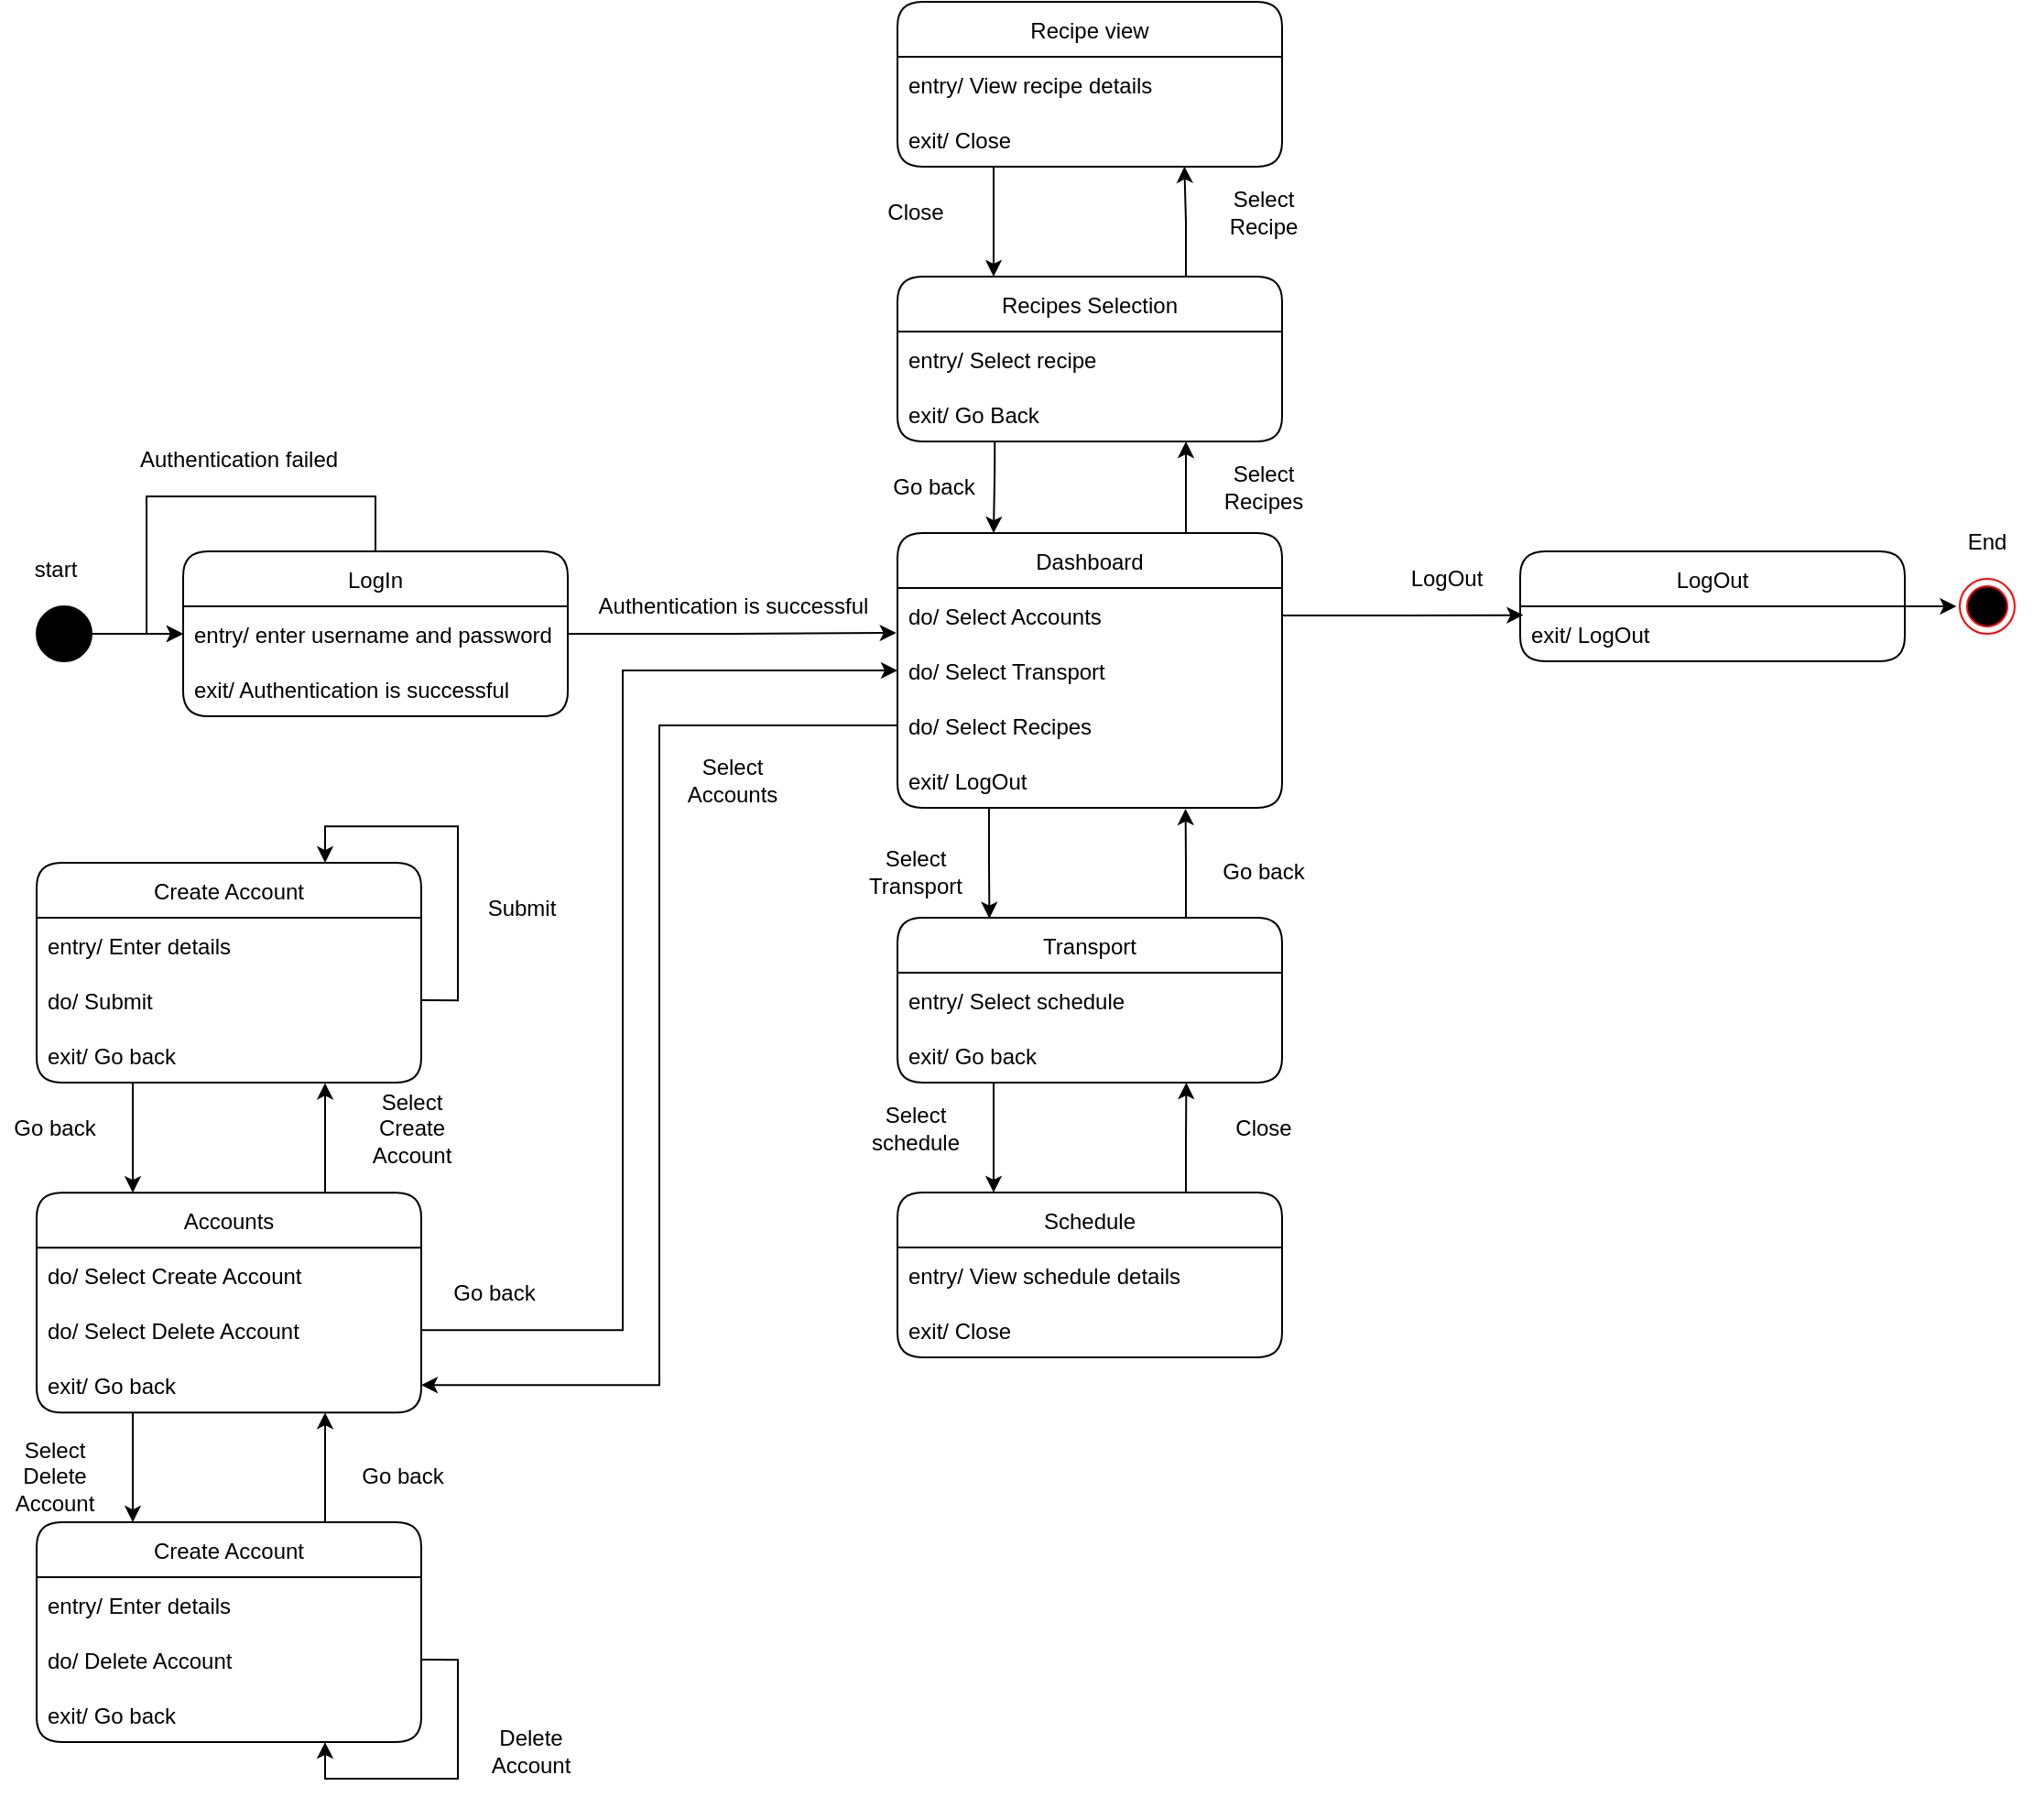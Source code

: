 <mxfile version="19.0.0" type="device"><diagram id="0l2LnnIxXGDVyNd1TSWf" name="Page-1"><mxGraphModel dx="1240" dy="689" grid="1" gridSize="10" guides="1" tooltips="1" connect="1" arrows="1" fold="1" page="1" pageScale="1" pageWidth="850" pageHeight="1100" math="0" shadow="0"><root><mxCell id="0"/><mxCell id="1" parent="0"/><mxCell id="DqKlzocytAJNGCdSqwo8-1" value="" style="ellipse;whiteSpace=wrap;html=1;aspect=fixed;fillColor=#000000;" vertex="1" parent="1"><mxGeometry x="100" y="710" width="30" height="30" as="geometry"/></mxCell><mxCell id="DqKlzocytAJNGCdSqwo8-2" value="" style="endArrow=classic;html=1;rounded=0;exitX=1;exitY=0.5;exitDx=0;exitDy=0;entryX=0;entryY=0.5;entryDx=0;entryDy=0;" edge="1" parent="1" source="DqKlzocytAJNGCdSqwo8-1" target="DqKlzocytAJNGCdSqwo8-4"><mxGeometry width="50" height="50" relative="1" as="geometry"><mxPoint x="370" y="870" as="sourcePoint"/><mxPoint x="110" y="725" as="targetPoint"/></mxGeometry></mxCell><mxCell id="DqKlzocytAJNGCdSqwo8-3" value="LogIn" style="swimlane;fontStyle=0;childLayout=stackLayout;horizontal=1;startSize=30;horizontalStack=0;resizeParent=1;resizeParentMax=0;resizeLast=0;collapsible=1;marginBottom=0;labelBackgroundColor=#FFFFFF;fillColor=#FFFFFF;rounded=1;" vertex="1" parent="1"><mxGeometry x="180" y="680" width="210" height="90" as="geometry"/></mxCell><mxCell id="DqKlzocytAJNGCdSqwo8-4" value="entry/ enter username and password" style="text;strokeColor=none;fillColor=none;align=left;verticalAlign=middle;spacingLeft=4;spacingRight=4;overflow=hidden;points=[[0,0.5],[1,0.5]];portConstraint=eastwest;rotatable=0;labelBackgroundColor=#FFFFFF;fontStyle=0" vertex="1" parent="DqKlzocytAJNGCdSqwo8-3"><mxGeometry y="30" width="210" height="30" as="geometry"/></mxCell><mxCell id="DqKlzocytAJNGCdSqwo8-5" value="exit/ Authentication is successful" style="text;strokeColor=none;fillColor=none;align=left;verticalAlign=middle;spacingLeft=4;spacingRight=4;overflow=hidden;points=[[0,0.5],[1,0.5]];portConstraint=eastwest;rotatable=0;labelBackgroundColor=#FFFFFF;" vertex="1" parent="DqKlzocytAJNGCdSqwo8-3"><mxGeometry y="60" width="210" height="30" as="geometry"/></mxCell><mxCell id="DqKlzocytAJNGCdSqwo8-6" style="edgeStyle=orthogonalEdgeStyle;rounded=0;orthogonalLoop=1;jettySize=auto;html=1;exitX=0.5;exitY=0;exitDx=0;exitDy=0;entryX=0;entryY=0.5;entryDx=0;entryDy=0;" edge="1" parent="DqKlzocytAJNGCdSqwo8-3" source="DqKlzocytAJNGCdSqwo8-3" target="DqKlzocytAJNGCdSqwo8-4"><mxGeometry relative="1" as="geometry"><mxPoint x="-30" y="-80" as="targetPoint"/><Array as="points"><mxPoint x="105" y="-30"/><mxPoint x="-20" y="-30"/><mxPoint x="-20" y="45"/></Array></mxGeometry></mxCell><mxCell id="DqKlzocytAJNGCdSqwo8-7" value="Authentication failed" style="text;html=1;align=center;verticalAlign=middle;resizable=0;points=[];autosize=1;strokeColor=none;fillColor=none;" vertex="1" parent="1"><mxGeometry x="150" y="620" width="120" height="20" as="geometry"/></mxCell><mxCell id="DqKlzocytAJNGCdSqwo8-8" style="edgeStyle=orthogonalEdgeStyle;rounded=0;orthogonalLoop=1;jettySize=auto;html=1;entryX=0.25;entryY=0;entryDx=0;entryDy=0;exitX=0.253;exitY=1.006;exitDx=0;exitDy=0;exitPerimeter=0;" edge="1" parent="1" source="DqKlzocytAJNGCdSqwo8-34" target="DqKlzocytAJNGCdSqwo8-10"><mxGeometry relative="1" as="geometry"><mxPoint x="620" y="600" as="sourcePoint"/><Array as="points"><mxPoint x="623" y="635"/><mxPoint x="623" y="635"/></Array></mxGeometry></mxCell><mxCell id="DqKlzocytAJNGCdSqwo8-9" style="edgeStyle=orthogonalEdgeStyle;rounded=0;orthogonalLoop=1;jettySize=auto;html=1;exitX=0.75;exitY=0;exitDx=0;exitDy=0;entryX=0.75;entryY=1;entryDx=0;entryDy=0;entryPerimeter=0;" edge="1" parent="1" source="DqKlzocytAJNGCdSqwo8-10" target="DqKlzocytAJNGCdSqwo8-34"><mxGeometry relative="1" as="geometry"><mxPoint x="727.552" y="600" as="targetPoint"/></mxGeometry></mxCell><mxCell id="DqKlzocytAJNGCdSqwo8-10" value="Dashboard" style="swimlane;fontStyle=0;childLayout=stackLayout;horizontal=1;startSize=30;horizontalStack=0;resizeParent=1;resizeParentMax=0;resizeLast=0;collapsible=1;marginBottom=0;labelBackgroundColor=#FFFFFF;fillColor=#FFFFFF;rounded=1;" vertex="1" parent="1"><mxGeometry x="570" y="670" width="210" height="150" as="geometry"><mxRectangle x="600" y="80" width="90" height="30" as="alternateBounds"/></mxGeometry></mxCell><mxCell id="DqKlzocytAJNGCdSqwo8-52" value="do/ Select Accounts" style="text;strokeColor=none;fillColor=none;align=left;verticalAlign=middle;spacingLeft=4;spacingRight=4;overflow=hidden;points=[[0,0.5],[1,0.5]];portConstraint=eastwest;rotatable=0;labelBackgroundColor=#FFFFFF;fontStyle=0" vertex="1" parent="DqKlzocytAJNGCdSqwo8-10"><mxGeometry y="30" width="210" height="30" as="geometry"/></mxCell><mxCell id="DqKlzocytAJNGCdSqwo8-11" value="do/ Select Transport" style="text;strokeColor=none;fillColor=none;align=left;verticalAlign=middle;spacingLeft=4;spacingRight=4;overflow=hidden;points=[[0,0.5],[1,0.5]];portConstraint=eastwest;rotatable=0;labelBackgroundColor=#FFFFFF;fontStyle=0" vertex="1" parent="DqKlzocytAJNGCdSqwo8-10"><mxGeometry y="60" width="210" height="30" as="geometry"/></mxCell><mxCell id="DqKlzocytAJNGCdSqwo8-12" value="do/ Select Recipes" style="text;strokeColor=none;fillColor=none;align=left;verticalAlign=middle;spacingLeft=4;spacingRight=4;overflow=hidden;points=[[0,0.5],[1,0.5]];portConstraint=eastwest;rotatable=0;labelBackgroundColor=#FFFFFF;" vertex="1" parent="DqKlzocytAJNGCdSqwo8-10"><mxGeometry y="90" width="210" height="30" as="geometry"/></mxCell><mxCell id="DqKlzocytAJNGCdSqwo8-13" value="exit/ LogOut" style="text;strokeColor=none;fillColor=none;align=left;verticalAlign=middle;spacingLeft=4;spacingRight=4;overflow=hidden;points=[[0,0.5],[1,0.5]];portConstraint=eastwest;rotatable=0;labelBackgroundColor=#FFFFFF;" vertex="1" parent="DqKlzocytAJNGCdSqwo8-10"><mxGeometry y="120" width="210" height="30" as="geometry"/></mxCell><mxCell id="DqKlzocytAJNGCdSqwo8-14" style="edgeStyle=orthogonalEdgeStyle;rounded=0;orthogonalLoop=1;jettySize=auto;html=1;exitX=1;exitY=0.5;exitDx=0;exitDy=0;entryX=-0.003;entryY=0.817;entryDx=0;entryDy=0;entryPerimeter=0;" edge="1" parent="1" source="DqKlzocytAJNGCdSqwo8-4" target="DqKlzocytAJNGCdSqwo8-52"><mxGeometry relative="1" as="geometry"/></mxCell><mxCell id="DqKlzocytAJNGCdSqwo8-15" value="Authentication is successful" style="text;html=1;align=center;verticalAlign=middle;resizable=0;points=[];autosize=1;strokeColor=none;fillColor=none;" vertex="1" parent="1"><mxGeometry x="400" y="700" width="160" height="20" as="geometry"/></mxCell><mxCell id="DqKlzocytAJNGCdSqwo8-16" style="edgeStyle=orthogonalEdgeStyle;rounded=0;orthogonalLoop=1;jettySize=auto;html=1;exitX=0.25;exitY=1;exitDx=0;exitDy=0;entryX=0.25;entryY=0;entryDx=0;entryDy=0;" edge="1" parent="1" source="DqKlzocytAJNGCdSqwo8-19" target="DqKlzocytAJNGCdSqwo8-23"><mxGeometry relative="1" as="geometry"/></mxCell><mxCell id="DqKlzocytAJNGCdSqwo8-17" style="edgeStyle=orthogonalEdgeStyle;rounded=0;orthogonalLoop=1;jettySize=auto;html=1;exitX=0.75;exitY=0;exitDx=0;exitDy=0;entryX=0.749;entryY=1.015;entryDx=0;entryDy=0;entryPerimeter=0;" edge="1" parent="1" source="DqKlzocytAJNGCdSqwo8-19" target="DqKlzocytAJNGCdSqwo8-13"><mxGeometry relative="1" as="geometry"><mxPoint x="730" y="790" as="targetPoint"/></mxGeometry></mxCell><mxCell id="DqKlzocytAJNGCdSqwo8-18" style="edgeStyle=orthogonalEdgeStyle;rounded=0;orthogonalLoop=1;jettySize=auto;html=1;exitX=0.238;exitY=1;exitDx=0;exitDy=0;entryX=0.239;entryY=0.004;entryDx=0;entryDy=0;entryPerimeter=0;exitPerimeter=0;" edge="1" parent="1" source="DqKlzocytAJNGCdSqwo8-13" target="DqKlzocytAJNGCdSqwo8-19"><mxGeometry relative="1" as="geometry"/></mxCell><mxCell id="DqKlzocytAJNGCdSqwo8-19" value="Transport" style="swimlane;fontStyle=0;childLayout=stackLayout;horizontal=1;startSize=30;horizontalStack=0;resizeParent=1;resizeParentMax=0;resizeLast=0;collapsible=1;marginBottom=0;labelBackgroundColor=#FFFFFF;fillColor=#FFFFFF;rounded=1;" vertex="1" parent="1"><mxGeometry x="570" y="880" width="210" height="90" as="geometry"/></mxCell><mxCell id="DqKlzocytAJNGCdSqwo8-20" value="entry/ Select schedule" style="text;strokeColor=none;fillColor=none;align=left;verticalAlign=middle;spacingLeft=4;spacingRight=4;overflow=hidden;points=[[0,0.5],[1,0.5]];portConstraint=eastwest;rotatable=0;labelBackgroundColor=#FFFFFF;fontStyle=0" vertex="1" parent="DqKlzocytAJNGCdSqwo8-19"><mxGeometry y="30" width="210" height="30" as="geometry"/></mxCell><mxCell id="DqKlzocytAJNGCdSqwo8-21" value="exit/ Go back" style="text;strokeColor=none;fillColor=none;align=left;verticalAlign=middle;spacingLeft=4;spacingRight=4;overflow=hidden;points=[[0,0.5],[1,0.5]];portConstraint=eastwest;rotatable=0;labelBackgroundColor=#FFFFFF;" vertex="1" parent="DqKlzocytAJNGCdSqwo8-19"><mxGeometry y="60" width="210" height="30" as="geometry"/></mxCell><mxCell id="DqKlzocytAJNGCdSqwo8-22" style="edgeStyle=orthogonalEdgeStyle;rounded=0;orthogonalLoop=1;jettySize=auto;html=1;exitX=0.75;exitY=0;exitDx=0;exitDy=0;entryX=0.751;entryY=1;entryDx=0;entryDy=0;entryPerimeter=0;" edge="1" parent="1" source="DqKlzocytAJNGCdSqwo8-23" target="DqKlzocytAJNGCdSqwo8-21"><mxGeometry relative="1" as="geometry"/></mxCell><mxCell id="DqKlzocytAJNGCdSqwo8-23" value="Schedule" style="swimlane;fontStyle=0;childLayout=stackLayout;horizontal=1;startSize=30;horizontalStack=0;resizeParent=1;resizeParentMax=0;resizeLast=0;collapsible=1;marginBottom=0;labelBackgroundColor=#FFFFFF;fillColor=#FFFFFF;rounded=1;" vertex="1" parent="1"><mxGeometry x="570" y="1030" width="210" height="90" as="geometry"/></mxCell><mxCell id="DqKlzocytAJNGCdSqwo8-24" value="entry/ View schedule details" style="text;strokeColor=none;fillColor=none;align=left;verticalAlign=middle;spacingLeft=4;spacingRight=4;overflow=hidden;points=[[0,0.5],[1,0.5]];portConstraint=eastwest;rotatable=0;labelBackgroundColor=#FFFFFF;" vertex="1" parent="DqKlzocytAJNGCdSqwo8-23"><mxGeometry y="30" width="210" height="30" as="geometry"/></mxCell><mxCell id="DqKlzocytAJNGCdSqwo8-26" value="exit/ Close" style="text;strokeColor=none;fillColor=none;align=left;verticalAlign=middle;spacingLeft=4;spacingRight=4;overflow=hidden;points=[[0,0.5],[1,0.5]];portConstraint=eastwest;rotatable=0;labelBackgroundColor=#FFFFFF;" vertex="1" parent="DqKlzocytAJNGCdSqwo8-23"><mxGeometry y="60" width="210" height="30" as="geometry"/></mxCell><mxCell id="DqKlzocytAJNGCdSqwo8-27" value="Select schedule" style="text;html=1;strokeColor=none;fillColor=none;align=center;verticalAlign=middle;whiteSpace=wrap;rounded=0;labelBackgroundColor=#FFFFFF;" vertex="1" parent="1"><mxGeometry x="550" y="980" width="60" height="30" as="geometry"/></mxCell><mxCell id="DqKlzocytAJNGCdSqwo8-28" value="Close" style="text;html=1;strokeColor=none;fillColor=none;align=center;verticalAlign=middle;whiteSpace=wrap;rounded=0;labelBackgroundColor=#FFFFFF;" vertex="1" parent="1"><mxGeometry x="740" y="980" width="60" height="30" as="geometry"/></mxCell><mxCell id="DqKlzocytAJNGCdSqwo8-29" value="Select Transport" style="text;html=1;strokeColor=none;fillColor=none;align=center;verticalAlign=middle;whiteSpace=wrap;rounded=0;labelBackgroundColor=#FFFFFF;" vertex="1" parent="1"><mxGeometry x="550" y="840" width="60" height="30" as="geometry"/></mxCell><mxCell id="DqKlzocytAJNGCdSqwo8-30" value="Go back" style="text;html=1;strokeColor=none;fillColor=none;align=center;verticalAlign=middle;whiteSpace=wrap;rounded=0;labelBackgroundColor=#FFFFFF;" vertex="1" parent="1"><mxGeometry x="740" y="840" width="60" height="30" as="geometry"/></mxCell><mxCell id="DqKlzocytAJNGCdSqwo8-31" style="edgeStyle=orthogonalEdgeStyle;rounded=0;orthogonalLoop=1;jettySize=auto;html=1;exitX=0.75;exitY=0;exitDx=0;exitDy=0;entryX=0.746;entryY=0.995;entryDx=0;entryDy=0;entryPerimeter=0;" edge="1" parent="1" source="DqKlzocytAJNGCdSqwo8-32" target="DqKlzocytAJNGCdSqwo8-41"><mxGeometry relative="1" as="geometry"><mxPoint x="727.833" y="480" as="targetPoint"/></mxGeometry></mxCell><mxCell id="DqKlzocytAJNGCdSqwo8-32" value="Recipes Selection" style="swimlane;fontStyle=0;childLayout=stackLayout;horizontal=1;startSize=30;horizontalStack=0;resizeParent=1;resizeParentMax=0;resizeLast=0;collapsible=1;marginBottom=0;labelBackgroundColor=#FFFFFF;fillColor=#FFFFFF;rounded=1;" vertex="1" parent="1"><mxGeometry x="570" y="530" width="210" height="90" as="geometry"><mxRectangle x="600" y="80" width="90" height="30" as="alternateBounds"/></mxGeometry></mxCell><mxCell id="DqKlzocytAJNGCdSqwo8-33" value="entry/ Select recipe" style="text;strokeColor=none;fillColor=none;align=left;verticalAlign=middle;spacingLeft=4;spacingRight=4;overflow=hidden;points=[[0,0.5],[1,0.5]];portConstraint=eastwest;rotatable=0;labelBackgroundColor=#FFFFFF;fontStyle=0" vertex="1" parent="DqKlzocytAJNGCdSqwo8-32"><mxGeometry y="30" width="210" height="30" as="geometry"/></mxCell><mxCell id="DqKlzocytAJNGCdSqwo8-34" value="exit/ Go Back" style="text;strokeColor=none;fillColor=none;align=left;verticalAlign=middle;spacingLeft=4;spacingRight=4;overflow=hidden;points=[[0,0.5],[1,0.5]];portConstraint=eastwest;rotatable=0;labelBackgroundColor=#FFFFFF;" vertex="1" parent="DqKlzocytAJNGCdSqwo8-32"><mxGeometry y="60" width="210" height="30" as="geometry"/></mxCell><mxCell id="DqKlzocytAJNGCdSqwo8-35" value="Select Recipes" style="text;html=1;strokeColor=none;fillColor=none;align=center;verticalAlign=middle;whiteSpace=wrap;rounded=0;labelBackgroundColor=#FFFFFF;" vertex="1" parent="1"><mxGeometry x="740" y="630" width="60" height="30" as="geometry"/></mxCell><mxCell id="DqKlzocytAJNGCdSqwo8-36" value="Go back" style="text;html=1;strokeColor=none;fillColor=none;align=center;verticalAlign=middle;whiteSpace=wrap;rounded=0;labelBackgroundColor=#FFFFFF;" vertex="1" parent="1"><mxGeometry x="560" y="630" width="60" height="30" as="geometry"/></mxCell><mxCell id="DqKlzocytAJNGCdSqwo8-37" style="edgeStyle=orthogonalEdgeStyle;rounded=0;orthogonalLoop=1;jettySize=auto;html=1;exitX=0.25;exitY=1;exitDx=0;exitDy=0;entryX=0.25;entryY=0;entryDx=0;entryDy=0;" edge="1" parent="1" source="DqKlzocytAJNGCdSqwo8-38" target="DqKlzocytAJNGCdSqwo8-32"><mxGeometry relative="1" as="geometry"/></mxCell><mxCell id="DqKlzocytAJNGCdSqwo8-38" value="Recipe view" style="swimlane;fontStyle=0;childLayout=stackLayout;horizontal=1;startSize=30;horizontalStack=0;resizeParent=1;resizeParentMax=0;resizeLast=0;collapsible=1;marginBottom=0;labelBackgroundColor=#FFFFFF;fillColor=#FFFFFF;rounded=1;" vertex="1" parent="1"><mxGeometry x="570" y="380" width="210" height="90" as="geometry"><mxRectangle x="600" y="80" width="90" height="30" as="alternateBounds"/></mxGeometry></mxCell><mxCell id="DqKlzocytAJNGCdSqwo8-39" value="entry/ View recipe details" style="text;strokeColor=none;fillColor=none;align=left;verticalAlign=middle;spacingLeft=4;spacingRight=4;overflow=hidden;points=[[0,0.5],[1,0.5]];portConstraint=eastwest;rotatable=0;labelBackgroundColor=#FFFFFF;fontStyle=0" vertex="1" parent="DqKlzocytAJNGCdSqwo8-38"><mxGeometry y="30" width="210" height="30" as="geometry"/></mxCell><mxCell id="DqKlzocytAJNGCdSqwo8-41" value="exit/ Close" style="text;strokeColor=none;fillColor=none;align=left;verticalAlign=middle;spacingLeft=4;spacingRight=4;overflow=hidden;points=[[0,0.5],[1,0.5]];portConstraint=eastwest;rotatable=0;labelBackgroundColor=#FFFFFF;" vertex="1" parent="DqKlzocytAJNGCdSqwo8-38"><mxGeometry y="60" width="210" height="30" as="geometry"/></mxCell><mxCell id="DqKlzocytAJNGCdSqwo8-42" value="Close" style="text;html=1;strokeColor=none;fillColor=none;align=center;verticalAlign=middle;whiteSpace=wrap;rounded=0;labelBackgroundColor=#FFFFFF;" vertex="1" parent="1"><mxGeometry x="550" y="480" width="60" height="30" as="geometry"/></mxCell><mxCell id="DqKlzocytAJNGCdSqwo8-43" value="Select Recipe" style="text;html=1;strokeColor=none;fillColor=none;align=center;verticalAlign=middle;whiteSpace=wrap;rounded=0;labelBackgroundColor=#FFFFFF;" vertex="1" parent="1"><mxGeometry x="740" y="480" width="60" height="30" as="geometry"/></mxCell><mxCell id="DqKlzocytAJNGCdSqwo8-44" style="edgeStyle=orthogonalEdgeStyle;rounded=0;orthogonalLoop=1;jettySize=auto;html=1;exitX=1;exitY=0.5;exitDx=0;exitDy=0;entryX=-0.06;entryY=0.509;entryDx=0;entryDy=0;entryPerimeter=0;" edge="1" parent="1" source="DqKlzocytAJNGCdSqwo8-45" target="DqKlzocytAJNGCdSqwo8-50"><mxGeometry relative="1" as="geometry"/></mxCell><mxCell id="DqKlzocytAJNGCdSqwo8-45" value="LogOut" style="swimlane;fontStyle=0;childLayout=stackLayout;horizontal=1;startSize=30;horizontalStack=0;resizeParent=1;resizeParentMax=0;resizeLast=0;collapsible=1;marginBottom=0;labelBackgroundColor=#FFFFFF;fillColor=#FFFFFF;rounded=1;" vertex="1" parent="1"><mxGeometry x="910" y="680" width="210" height="60" as="geometry"/></mxCell><mxCell id="DqKlzocytAJNGCdSqwo8-46" value="exit/ LogOut" style="text;strokeColor=none;fillColor=none;align=left;verticalAlign=middle;spacingLeft=4;spacingRight=4;overflow=hidden;points=[[0,0.5],[1,0.5]];portConstraint=eastwest;rotatable=0;labelBackgroundColor=#FFFFFF;" vertex="1" parent="DqKlzocytAJNGCdSqwo8-45"><mxGeometry y="30" width="210" height="30" as="geometry"/></mxCell><mxCell id="DqKlzocytAJNGCdSqwo8-47" style="edgeStyle=orthogonalEdgeStyle;rounded=0;orthogonalLoop=1;jettySize=auto;html=1;exitX=1;exitY=0.5;exitDx=0;exitDy=0;entryX=0.008;entryY=0.16;entryDx=0;entryDy=0;entryPerimeter=0;" edge="1" parent="1" source="DqKlzocytAJNGCdSqwo8-52" target="DqKlzocytAJNGCdSqwo8-46"><mxGeometry relative="1" as="geometry"/></mxCell><mxCell id="DqKlzocytAJNGCdSqwo8-48" value="LogOut" style="text;html=1;strokeColor=none;fillColor=none;align=center;verticalAlign=middle;whiteSpace=wrap;rounded=0;labelBackgroundColor=#FFFFFF;" vertex="1" parent="1"><mxGeometry x="840" y="680" width="60" height="30" as="geometry"/></mxCell><mxCell id="DqKlzocytAJNGCdSqwo8-49" value="start" style="text;html=1;align=center;verticalAlign=middle;resizable=0;points=[];autosize=1;strokeColor=none;fillColor=none;" vertex="1" parent="1"><mxGeometry x="90" y="680" width="40" height="20" as="geometry"/></mxCell><mxCell id="DqKlzocytAJNGCdSqwo8-50" value="" style="ellipse;html=1;shape=endState;fillColor=#000000;strokeColor=#ff0000;rounded=1;labelBackgroundColor=#FFFFFF;" vertex="1" parent="1"><mxGeometry x="1150" y="695" width="30" height="30" as="geometry"/></mxCell><mxCell id="DqKlzocytAJNGCdSqwo8-51" value="End" style="text;html=1;strokeColor=none;fillColor=none;align=center;verticalAlign=middle;whiteSpace=wrap;rounded=0;labelBackgroundColor=#FFFFFF;" vertex="1" parent="1"><mxGeometry x="1135" y="660" width="60" height="30" as="geometry"/></mxCell><mxCell id="DqKlzocytAJNGCdSqwo8-71" style="edgeStyle=orthogonalEdgeStyle;rounded=0;orthogonalLoop=1;jettySize=auto;html=1;exitX=0.75;exitY=0;exitDx=0;exitDy=0;entryX=0.75;entryY=1.005;entryDx=0;entryDy=0;entryPerimeter=0;" edge="1" parent="1" source="DqKlzocytAJNGCdSqwo8-53" target="DqKlzocytAJNGCdSqwo8-59"><mxGeometry relative="1" as="geometry"/></mxCell><mxCell id="DqKlzocytAJNGCdSqwo8-74" style="edgeStyle=orthogonalEdgeStyle;rounded=0;orthogonalLoop=1;jettySize=auto;html=1;exitX=0.25;exitY=1;exitDx=0;exitDy=0;entryX=0.25;entryY=0;entryDx=0;entryDy=0;" edge="1" parent="1" source="DqKlzocytAJNGCdSqwo8-53" target="DqKlzocytAJNGCdSqwo8-61"><mxGeometry relative="1" as="geometry"/></mxCell><mxCell id="DqKlzocytAJNGCdSqwo8-53" value="Accounts" style="swimlane;fontStyle=0;childLayout=stackLayout;horizontal=1;startSize=30;horizontalStack=0;resizeParent=1;resizeParentMax=0;resizeLast=0;collapsible=1;marginBottom=0;labelBackgroundColor=#FFFFFF;fillColor=#FFFFFF;rounded=1;" vertex="1" parent="1"><mxGeometry x="100" y="1030.11" width="210" height="120" as="geometry"/></mxCell><mxCell id="DqKlzocytAJNGCdSqwo8-56" value="do/ Select Create Account" style="text;strokeColor=none;fillColor=none;align=left;verticalAlign=middle;spacingLeft=4;spacingRight=4;overflow=hidden;points=[[0,0.5],[1,0.5]];portConstraint=eastwest;rotatable=0;labelBackgroundColor=#FFFFFF;fontStyle=0" vertex="1" parent="DqKlzocytAJNGCdSqwo8-53"><mxGeometry y="30" width="210" height="30" as="geometry"/></mxCell><mxCell id="DqKlzocytAJNGCdSqwo8-54" value="do/ Select Delete Account" style="text;strokeColor=none;fillColor=none;align=left;verticalAlign=middle;spacingLeft=4;spacingRight=4;overflow=hidden;points=[[0,0.5],[1,0.5]];portConstraint=eastwest;rotatable=0;labelBackgroundColor=#FFFFFF;fontStyle=0" vertex="1" parent="DqKlzocytAJNGCdSqwo8-53"><mxGeometry y="60" width="210" height="30" as="geometry"/></mxCell><mxCell id="DqKlzocytAJNGCdSqwo8-55" value="exit/ Go back" style="text;strokeColor=none;fillColor=none;align=left;verticalAlign=middle;spacingLeft=4;spacingRight=4;overflow=hidden;points=[[0,0.5],[1,0.5]];portConstraint=eastwest;rotatable=0;labelBackgroundColor=#FFFFFF;" vertex="1" parent="DqKlzocytAJNGCdSqwo8-53"><mxGeometry y="90" width="210" height="30" as="geometry"/></mxCell><mxCell id="DqKlzocytAJNGCdSqwo8-70" style="edgeStyle=orthogonalEdgeStyle;rounded=0;orthogonalLoop=1;jettySize=auto;html=1;exitX=0.25;exitY=1;exitDx=0;exitDy=0;entryX=0.25;entryY=0;entryDx=0;entryDy=0;" edge="1" parent="1" source="DqKlzocytAJNGCdSqwo8-57" target="DqKlzocytAJNGCdSqwo8-53"><mxGeometry relative="1" as="geometry"/></mxCell><mxCell id="DqKlzocytAJNGCdSqwo8-57" value="Create Account" style="swimlane;fontStyle=0;childLayout=stackLayout;horizontal=1;startSize=30;horizontalStack=0;resizeParent=1;resizeParentMax=0;resizeLast=0;collapsible=1;marginBottom=0;labelBackgroundColor=#FFFFFF;fillColor=#FFFFFF;rounded=1;" vertex="1" parent="1"><mxGeometry x="100" y="850.05" width="210" height="120" as="geometry"/></mxCell><mxCell id="DqKlzocytAJNGCdSqwo8-58" value="entry/ Enter details" style="text;strokeColor=none;fillColor=none;align=left;verticalAlign=middle;spacingLeft=4;spacingRight=4;overflow=hidden;points=[[0,0.5],[1,0.5]];portConstraint=eastwest;rotatable=0;labelBackgroundColor=#FFFFFF;fontStyle=0" vertex="1" parent="DqKlzocytAJNGCdSqwo8-57"><mxGeometry y="30" width="210" height="30" as="geometry"/></mxCell><mxCell id="DqKlzocytAJNGCdSqwo8-67" style="edgeStyle=orthogonalEdgeStyle;rounded=0;orthogonalLoop=1;jettySize=auto;html=1;exitX=1;exitY=0.5;exitDx=0;exitDy=0;entryX=0.75;entryY=0;entryDx=0;entryDy=0;" edge="1" parent="DqKlzocytAJNGCdSqwo8-57" source="DqKlzocytAJNGCdSqwo8-60" target="DqKlzocytAJNGCdSqwo8-57"><mxGeometry relative="1" as="geometry"/></mxCell><mxCell id="DqKlzocytAJNGCdSqwo8-60" value="do/ Submit" style="text;strokeColor=none;fillColor=none;align=left;verticalAlign=middle;spacingLeft=4;spacingRight=4;overflow=hidden;points=[[0,0.5],[1,0.5]];portConstraint=eastwest;rotatable=0;labelBackgroundColor=#FFFFFF;fontStyle=0" vertex="1" parent="DqKlzocytAJNGCdSqwo8-57"><mxGeometry y="60" width="210" height="30" as="geometry"/></mxCell><mxCell id="DqKlzocytAJNGCdSqwo8-59" value="exit/ Go back" style="text;strokeColor=none;fillColor=none;align=left;verticalAlign=middle;spacingLeft=4;spacingRight=4;overflow=hidden;points=[[0,0.5],[1,0.5]];portConstraint=eastwest;rotatable=0;labelBackgroundColor=#FFFFFF;" vertex="1" parent="DqKlzocytAJNGCdSqwo8-57"><mxGeometry y="90" width="210" height="30" as="geometry"/></mxCell><mxCell id="DqKlzocytAJNGCdSqwo8-75" style="edgeStyle=orthogonalEdgeStyle;rounded=0;orthogonalLoop=1;jettySize=auto;html=1;exitX=0.75;exitY=0;exitDx=0;exitDy=0;entryX=0.75;entryY=1;entryDx=0;entryDy=0;entryPerimeter=0;" edge="1" parent="1" source="DqKlzocytAJNGCdSqwo8-61" target="DqKlzocytAJNGCdSqwo8-55"><mxGeometry relative="1" as="geometry"/></mxCell><mxCell id="DqKlzocytAJNGCdSqwo8-61" value="Create Account" style="swimlane;fontStyle=0;childLayout=stackLayout;horizontal=1;startSize=30;horizontalStack=0;resizeParent=1;resizeParentMax=0;resizeLast=0;collapsible=1;marginBottom=0;labelBackgroundColor=#FFFFFF;fillColor=#FFFFFF;rounded=1;" vertex="1" parent="1"><mxGeometry x="100" y="1210.05" width="210" height="120" as="geometry"/></mxCell><mxCell id="DqKlzocytAJNGCdSqwo8-62" value="entry/ Enter details" style="text;strokeColor=none;fillColor=none;align=left;verticalAlign=middle;spacingLeft=4;spacingRight=4;overflow=hidden;points=[[0,0.5],[1,0.5]];portConstraint=eastwest;rotatable=0;labelBackgroundColor=#FFFFFF;fontStyle=0" vertex="1" parent="DqKlzocytAJNGCdSqwo8-61"><mxGeometry y="30" width="210" height="30" as="geometry"/></mxCell><mxCell id="DqKlzocytAJNGCdSqwo8-65" style="edgeStyle=orthogonalEdgeStyle;rounded=0;orthogonalLoop=1;jettySize=auto;html=1;exitX=1;exitY=0.5;exitDx=0;exitDy=0;entryX=0.75;entryY=1;entryDx=0;entryDy=0;" edge="1" parent="DqKlzocytAJNGCdSqwo8-61" source="DqKlzocytAJNGCdSqwo8-63" target="DqKlzocytAJNGCdSqwo8-61"><mxGeometry relative="1" as="geometry"><mxPoint x="220" y="130.06" as="targetPoint"/><Array as="points"><mxPoint x="230" y="75"/><mxPoint x="230" y="140"/><mxPoint x="158" y="140"/></Array></mxGeometry></mxCell><mxCell id="DqKlzocytAJNGCdSqwo8-63" value="do/ Delete Account" style="text;strokeColor=none;fillColor=none;align=left;verticalAlign=middle;spacingLeft=4;spacingRight=4;overflow=hidden;points=[[0,0.5],[1,0.5]];portConstraint=eastwest;rotatable=0;labelBackgroundColor=#FFFFFF;fontStyle=0" vertex="1" parent="DqKlzocytAJNGCdSqwo8-61"><mxGeometry y="60" width="210" height="30" as="geometry"/></mxCell><mxCell id="DqKlzocytAJNGCdSqwo8-64" value="exit/ Go back" style="text;strokeColor=none;fillColor=none;align=left;verticalAlign=middle;spacingLeft=4;spacingRight=4;overflow=hidden;points=[[0,0.5],[1,0.5]];portConstraint=eastwest;rotatable=0;labelBackgroundColor=#FFFFFF;" vertex="1" parent="DqKlzocytAJNGCdSqwo8-61"><mxGeometry y="90" width="210" height="30" as="geometry"/></mxCell><mxCell id="DqKlzocytAJNGCdSqwo8-66" value="Delete Account" style="text;html=1;strokeColor=none;fillColor=none;align=center;verticalAlign=middle;whiteSpace=wrap;rounded=0;labelBackgroundColor=#FFFFFF;" vertex="1" parent="1"><mxGeometry x="340" y="1320.11" width="60" height="30" as="geometry"/></mxCell><mxCell id="DqKlzocytAJNGCdSqwo8-68" value="Submit" style="text;html=1;strokeColor=none;fillColor=none;align=center;verticalAlign=middle;whiteSpace=wrap;rounded=0;labelBackgroundColor=#FFFFFF;" vertex="1" parent="1"><mxGeometry x="335" y="860.05" width="60" height="30" as="geometry"/></mxCell><mxCell id="DqKlzocytAJNGCdSqwo8-72" value="Go back" style="text;html=1;strokeColor=none;fillColor=none;align=center;verticalAlign=middle;whiteSpace=wrap;rounded=0;labelBackgroundColor=#FFFFFF;" vertex="1" parent="1"><mxGeometry x="80" y="980.11" width="60" height="30" as="geometry"/></mxCell><mxCell id="DqKlzocytAJNGCdSqwo8-73" value="Select Create Account" style="text;html=1;strokeColor=none;fillColor=none;align=center;verticalAlign=middle;whiteSpace=wrap;rounded=0;labelBackgroundColor=#FFFFFF;" vertex="1" parent="1"><mxGeometry x="275" y="980.11" width="60" height="30" as="geometry"/></mxCell><mxCell id="DqKlzocytAJNGCdSqwo8-77" value="Go back" style="text;html=1;strokeColor=none;fillColor=none;align=center;verticalAlign=middle;whiteSpace=wrap;rounded=0;labelBackgroundColor=#FFFFFF;" vertex="1" parent="1"><mxGeometry x="270" y="1170.11" width="60" height="30" as="geometry"/></mxCell><mxCell id="DqKlzocytAJNGCdSqwo8-78" value="Select Delete Account" style="text;html=1;strokeColor=none;fillColor=none;align=center;verticalAlign=middle;whiteSpace=wrap;rounded=0;labelBackgroundColor=#FFFFFF;" vertex="1" parent="1"><mxGeometry x="80" y="1170.11" width="60" height="30" as="geometry"/></mxCell><mxCell id="DqKlzocytAJNGCdSqwo8-80" value="Select Accounts" style="text;html=1;strokeColor=none;fillColor=none;align=center;verticalAlign=middle;whiteSpace=wrap;rounded=0;labelBackgroundColor=#FFFFFF;" vertex="1" parent="1"><mxGeometry x="450" y="790" width="60" height="30" as="geometry"/></mxCell><mxCell id="DqKlzocytAJNGCdSqwo8-82" value="Go back" style="text;html=1;strokeColor=none;fillColor=none;align=center;verticalAlign=middle;whiteSpace=wrap;rounded=0;labelBackgroundColor=#FFFFFF;" vertex="1" parent="1"><mxGeometry x="320" y="1070" width="60" height="30" as="geometry"/></mxCell><mxCell id="DqKlzocytAJNGCdSqwo8-84" style="edgeStyle=orthogonalEdgeStyle;rounded=0;orthogonalLoop=1;jettySize=auto;html=1;exitX=0;exitY=0.5;exitDx=0;exitDy=0;entryX=1;entryY=0.5;entryDx=0;entryDy=0;" edge="1" parent="1" source="DqKlzocytAJNGCdSqwo8-12" target="DqKlzocytAJNGCdSqwo8-55"><mxGeometry relative="1" as="geometry"/></mxCell><mxCell id="DqKlzocytAJNGCdSqwo8-85" style="edgeStyle=orthogonalEdgeStyle;rounded=0;orthogonalLoop=1;jettySize=auto;html=1;exitX=1;exitY=0.5;exitDx=0;exitDy=0;entryX=0;entryY=0.5;entryDx=0;entryDy=0;" edge="1" parent="1" source="DqKlzocytAJNGCdSqwo8-54" target="DqKlzocytAJNGCdSqwo8-11"><mxGeometry relative="1" as="geometry"><mxPoint x="521.489" y="750" as="targetPoint"/><Array as="points"><mxPoint x="420" y="1105"/><mxPoint x="420" y="745"/></Array></mxGeometry></mxCell></root></mxGraphModel></diagram></mxfile>